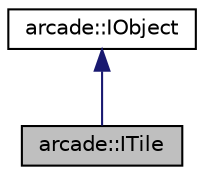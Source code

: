 digraph "arcade::ITile"
{
 // LATEX_PDF_SIZE
  edge [fontname="Helvetica",fontsize="10",labelfontname="Helvetica",labelfontsize="10"];
  node [fontname="Helvetica",fontsize="10",shape=record];
  Node1 [label="arcade::ITile",height=0.2,width=0.4,color="black", fillcolor="grey75", style="filled", fontcolor="black",tooltip="virtual class for all Tile in the arcade box"];
  Node2 -> Node1 [dir="back",color="midnightblue",fontsize="10",style="solid"];
  Node2 [label="arcade::IObject",height=0.2,width=0.4,color="black", fillcolor="white", style="filled",URL="$classarcade_1_1IObject.html",tooltip="virtual class for all objects in the arcade box"];
}
